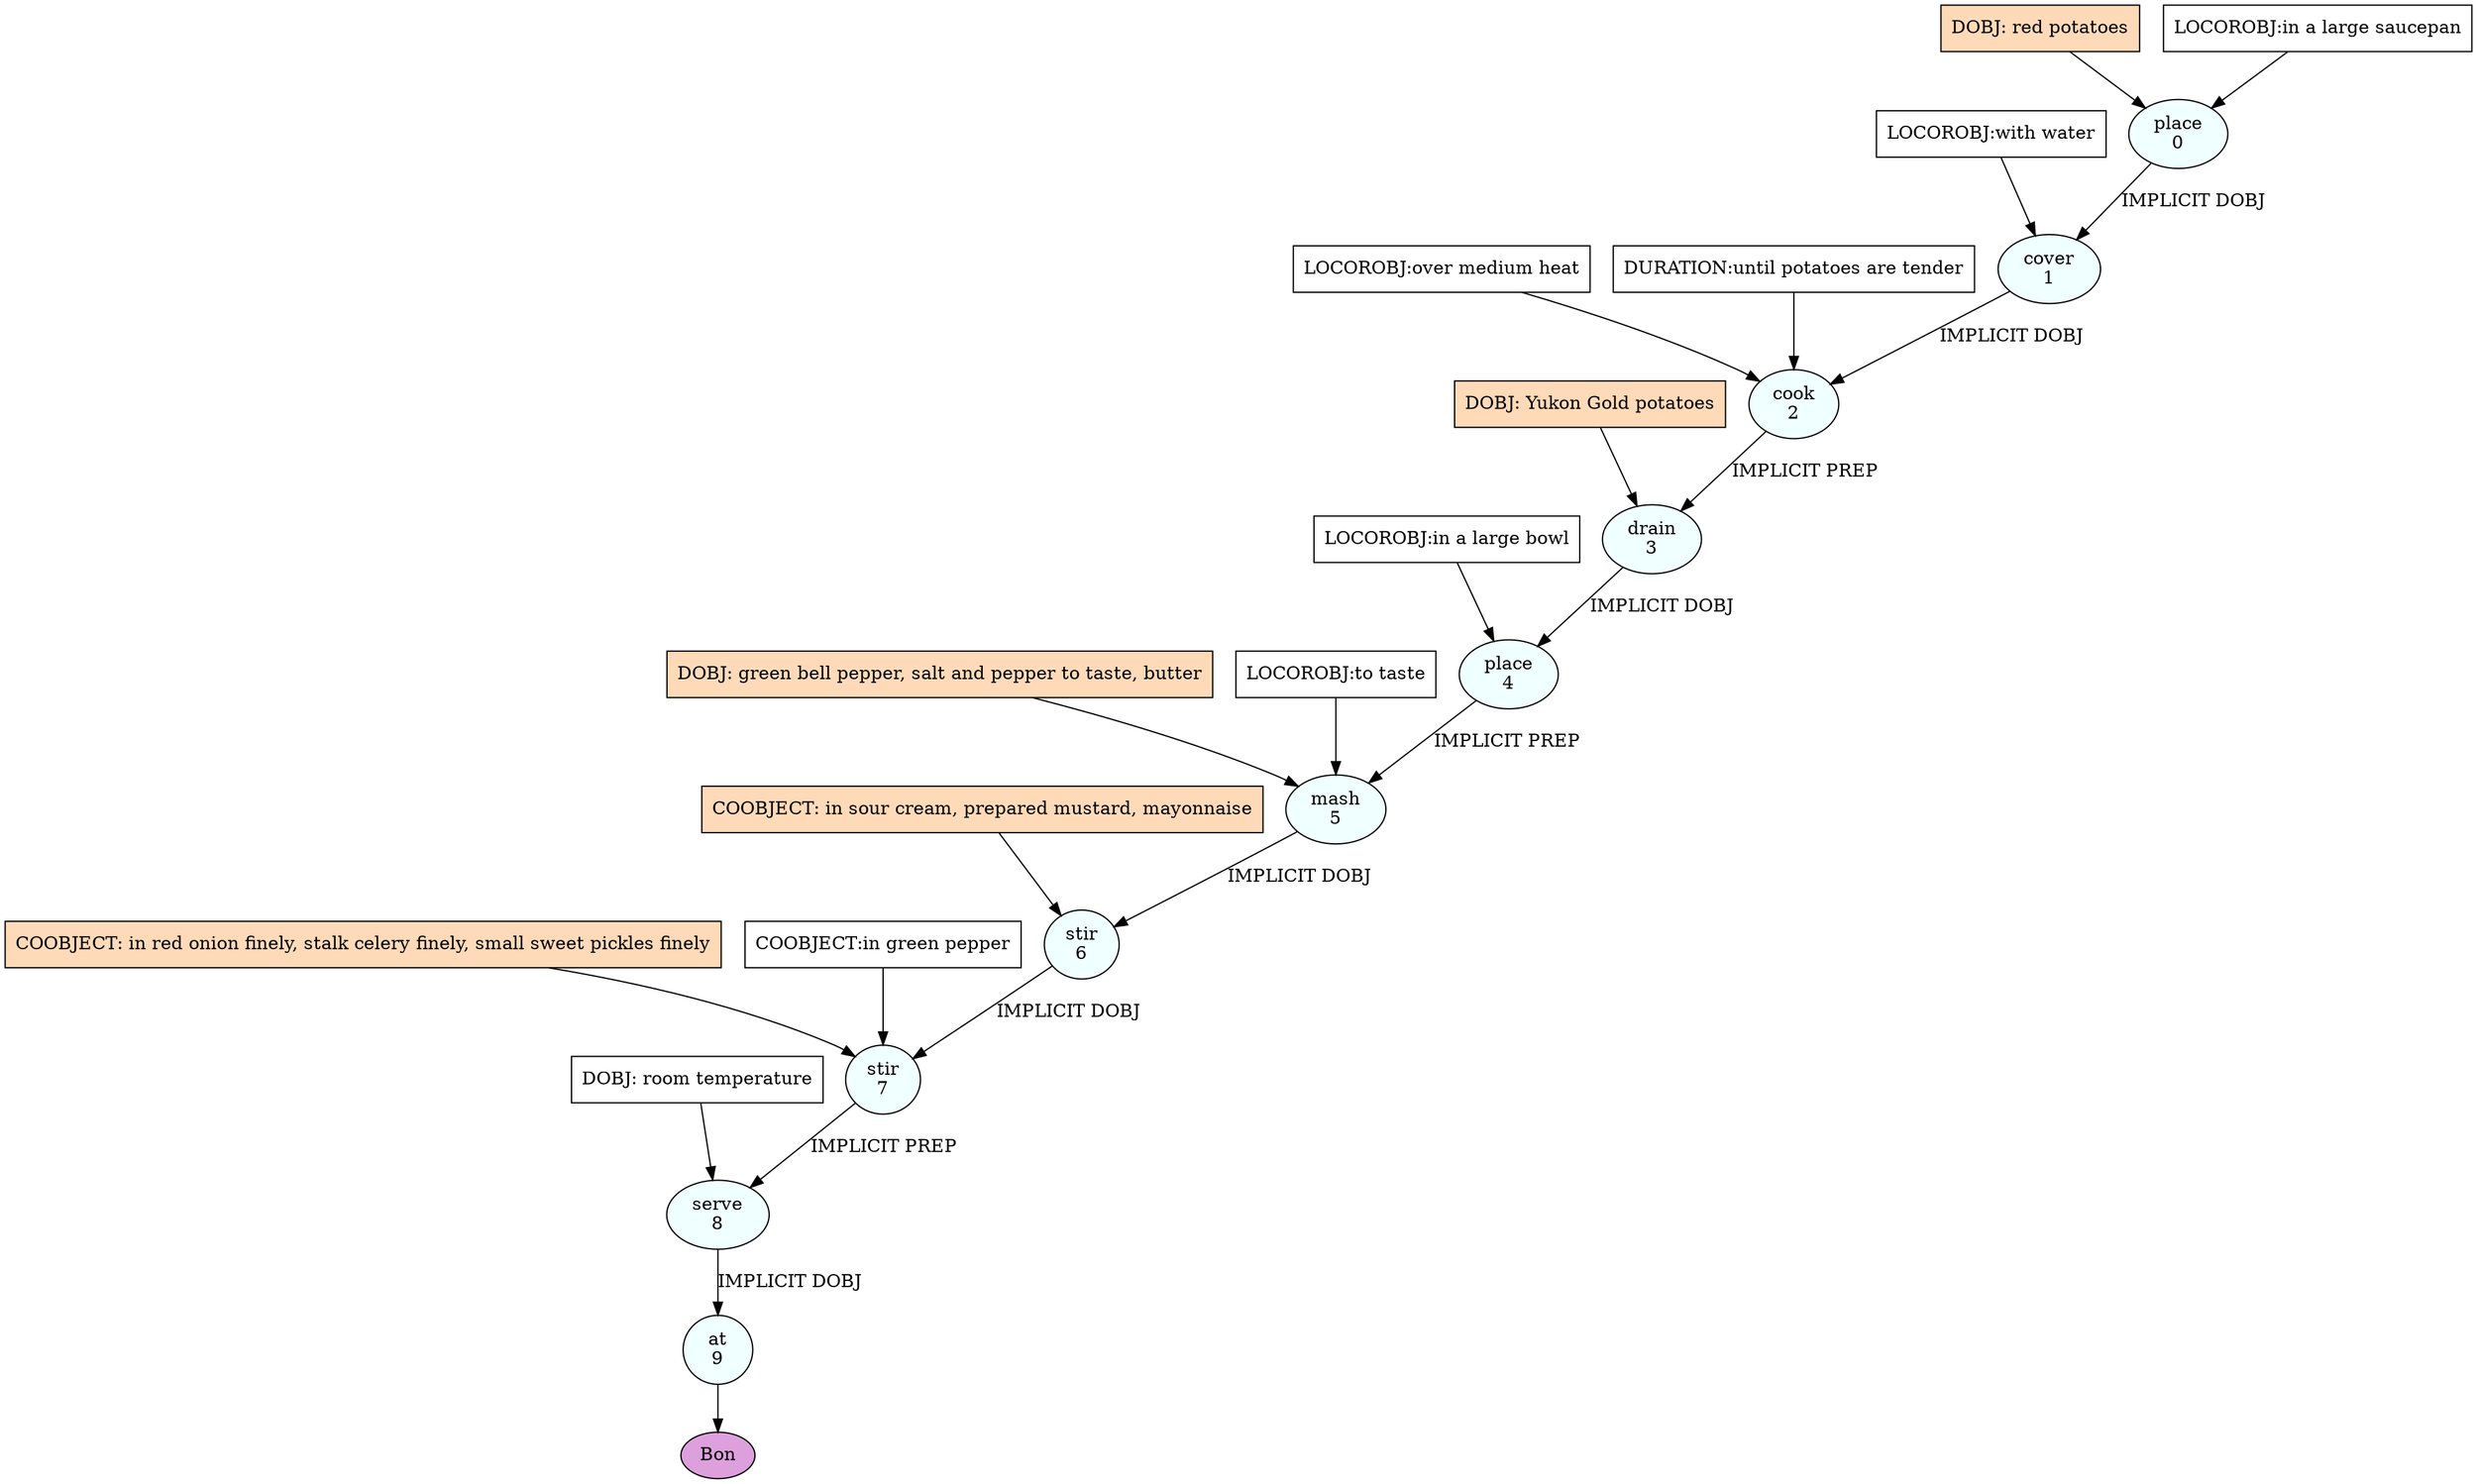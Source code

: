 digraph recipe {
E0[label="place
0", shape=oval, style=filled, fillcolor=azure]
E1[label="cover
1", shape=oval, style=filled, fillcolor=azure]
E2[label="cook
2", shape=oval, style=filled, fillcolor=azure]
E3[label="drain
3", shape=oval, style=filled, fillcolor=azure]
E4[label="place
4", shape=oval, style=filled, fillcolor=azure]
E5[label="mash
5", shape=oval, style=filled, fillcolor=azure]
E6[label="stir
6", shape=oval, style=filled, fillcolor=azure]
E7[label="stir
7", shape=oval, style=filled, fillcolor=azure]
E8[label="serve
8", shape=oval, style=filled, fillcolor=azure]
E9[label="at
9", shape=oval, style=filled, fillcolor=azure]
D0[label="DOBJ: red potatoes", shape=box, style=filled, fillcolor=peachpuff]
D0 -> E0
P0_0[label="LOCOROBJ:in a large saucepan", shape=box, style=filled, fillcolor=white]
P0_0 -> E0
E0 -> E1 [label="IMPLICIT DOBJ"]
P1_0_0[label="LOCOROBJ:with water", shape=box, style=filled, fillcolor=white]
P1_0_0 -> E1
E1 -> E2 [label="IMPLICIT DOBJ"]
P2_0_0[label="LOCOROBJ:over medium heat", shape=box, style=filled, fillcolor=white]
P2_0_0 -> E2
P2_1_0[label="DURATION:until potatoes are tender", shape=box, style=filled, fillcolor=white]
P2_1_0 -> E2
D3_ing[label="DOBJ: Yukon Gold potatoes", shape=box, style=filled, fillcolor=peachpuff]
D3_ing -> E3
E2 -> E3 [label="IMPLICIT PREP"]
E3 -> E4 [label="IMPLICIT DOBJ"]
P4_0_0[label="LOCOROBJ:in a large bowl", shape=box, style=filled, fillcolor=white]
P4_0_0 -> E4
D5_ing[label="DOBJ: green bell pepper, salt and pepper to taste, butter", shape=box, style=filled, fillcolor=peachpuff]
D5_ing -> E5
E4 -> E5 [label="IMPLICIT PREP"]
P5_1_0[label="LOCOROBJ:to taste", shape=box, style=filled, fillcolor=white]
P5_1_0 -> E5
E5 -> E6 [label="IMPLICIT DOBJ"]
P6_0_ing[label="COOBJECT: in sour cream, prepared mustard, mayonnaise", shape=box, style=filled, fillcolor=peachpuff]
P6_0_ing -> E6
E6 -> E7 [label="IMPLICIT DOBJ"]
P7_0_ing[label="COOBJECT: in red onion finely, stalk celery finely, small sweet pickles finely", shape=box, style=filled, fillcolor=peachpuff]
P7_0_ing -> E7
P7_0_0[label="COOBJECT:in green pepper", shape=box, style=filled, fillcolor=white]
P7_0_0 -> E7
D8_0[label="DOBJ: room temperature", shape=box, style=filled, fillcolor=white]
D8_0 -> E8
E7 -> E8 [label="IMPLICIT PREP"]
E8 -> E9 [label="IMPLICIT DOBJ"]
EOR[label="Bon", shape=oval, style=filled, fillcolor=plum]
E9 -> EOR
}
